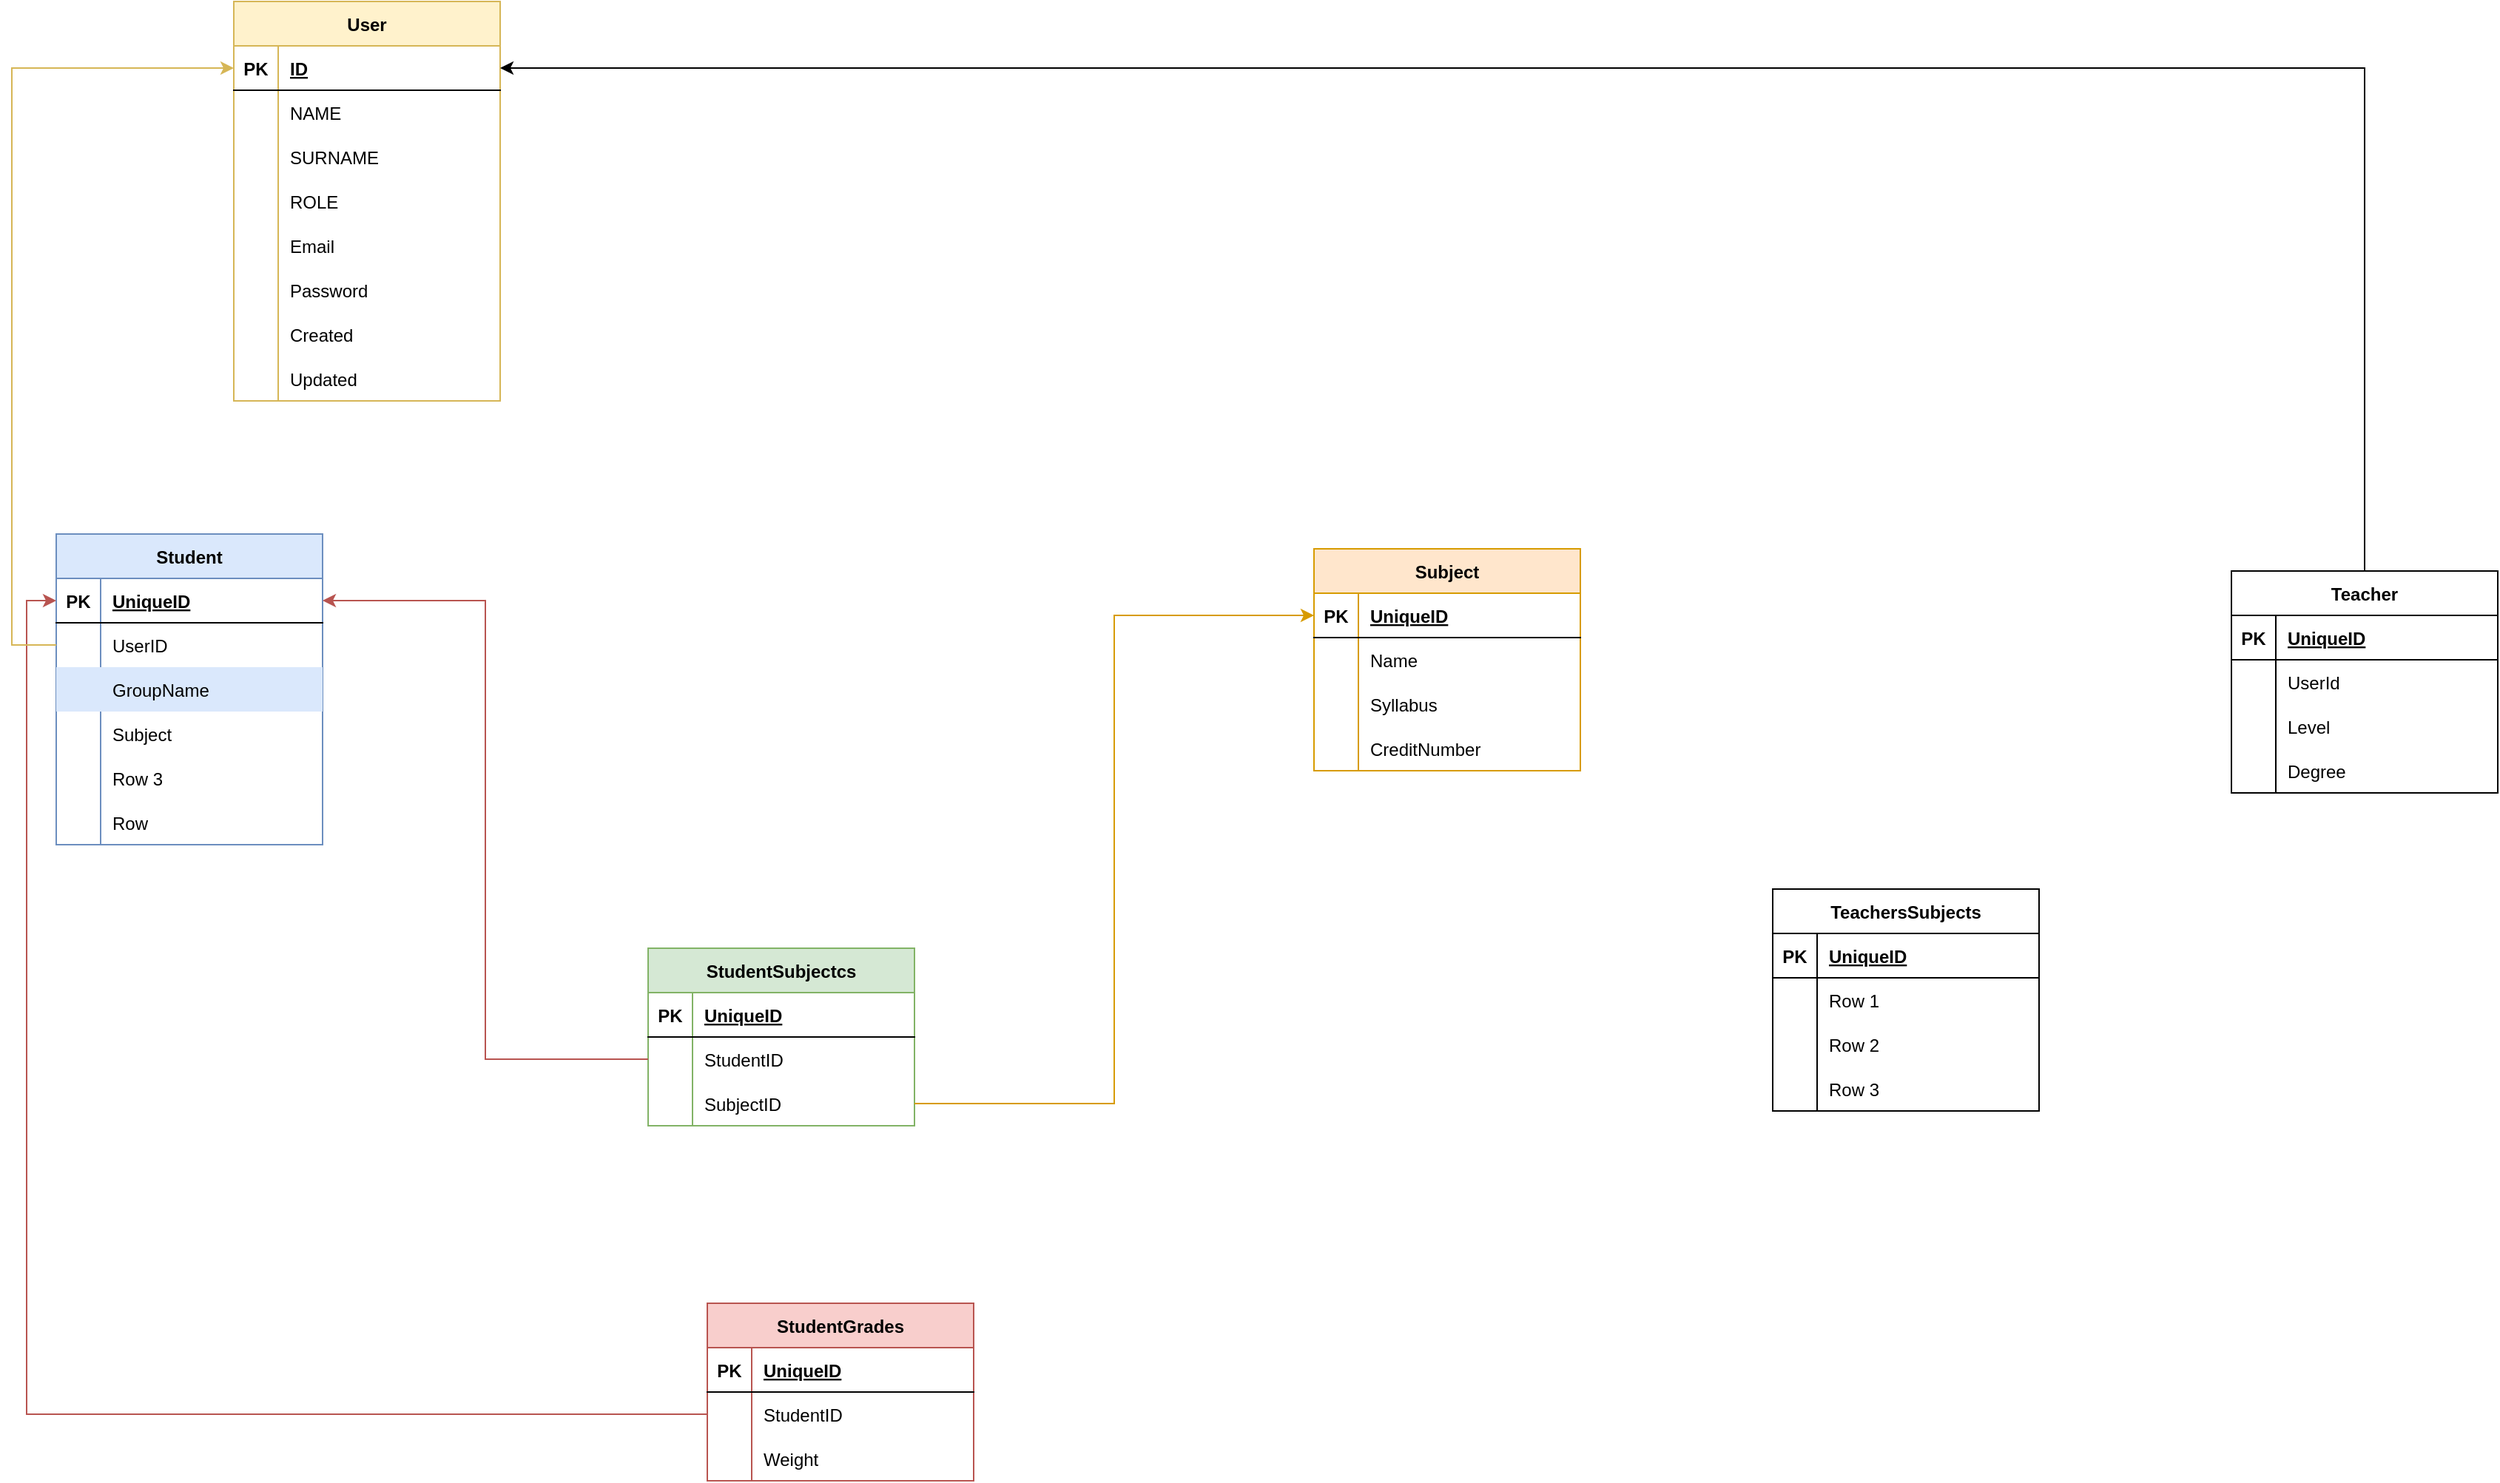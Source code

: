 <mxfile version="20.8.13" type="github">
  <diagram id="wFE0QG_FPsp0jaGvCLVb" name="Page-1">
    <mxGraphModel dx="1984" dy="671" grid="1" gridSize="10" guides="1" tooltips="1" connect="1" arrows="1" fold="1" page="1" pageScale="1" pageWidth="850" pageHeight="1100" math="0" shadow="0">
      <root>
        <mxCell id="0" />
        <mxCell id="1" parent="0" />
        <mxCell id="scC6NIcX6OEEt8FIwZr8-15" value="User" style="shape=table;startSize=30;container=1;collapsible=1;childLayout=tableLayout;fixedRows=1;rowLines=0;fontStyle=1;align=center;resizeLast=1;fillColor=#fff2cc;strokeColor=#d6b656;" vertex="1" parent="1">
          <mxGeometry x="120" y="40" width="180" height="270" as="geometry" />
        </mxCell>
        <mxCell id="scC6NIcX6OEEt8FIwZr8-16" value="" style="shape=tableRow;horizontal=0;startSize=0;swimlaneHead=0;swimlaneBody=0;fillColor=none;collapsible=0;dropTarget=0;points=[[0,0.5],[1,0.5]];portConstraint=eastwest;top=0;left=0;right=0;bottom=1;" vertex="1" parent="scC6NIcX6OEEt8FIwZr8-15">
          <mxGeometry y="30" width="180" height="30" as="geometry" />
        </mxCell>
        <mxCell id="scC6NIcX6OEEt8FIwZr8-17" value="PK" style="shape=partialRectangle;connectable=0;fillColor=none;top=0;left=0;bottom=0;right=0;fontStyle=1;overflow=hidden;" vertex="1" parent="scC6NIcX6OEEt8FIwZr8-16">
          <mxGeometry width="30" height="30" as="geometry">
            <mxRectangle width="30" height="30" as="alternateBounds" />
          </mxGeometry>
        </mxCell>
        <mxCell id="scC6NIcX6OEEt8FIwZr8-18" value="ID" style="shape=partialRectangle;connectable=0;fillColor=none;top=0;left=0;bottom=0;right=0;align=left;spacingLeft=6;fontStyle=5;overflow=hidden;" vertex="1" parent="scC6NIcX6OEEt8FIwZr8-16">
          <mxGeometry x="30" width="150" height="30" as="geometry">
            <mxRectangle width="150" height="30" as="alternateBounds" />
          </mxGeometry>
        </mxCell>
        <mxCell id="scC6NIcX6OEEt8FIwZr8-19" value="" style="shape=tableRow;horizontal=0;startSize=0;swimlaneHead=0;swimlaneBody=0;fillColor=none;collapsible=0;dropTarget=0;points=[[0,0.5],[1,0.5]];portConstraint=eastwest;top=0;left=0;right=0;bottom=0;" vertex="1" parent="scC6NIcX6OEEt8FIwZr8-15">
          <mxGeometry y="60" width="180" height="30" as="geometry" />
        </mxCell>
        <mxCell id="scC6NIcX6OEEt8FIwZr8-20" value="" style="shape=partialRectangle;connectable=0;fillColor=none;top=0;left=0;bottom=0;right=0;editable=1;overflow=hidden;" vertex="1" parent="scC6NIcX6OEEt8FIwZr8-19">
          <mxGeometry width="30" height="30" as="geometry">
            <mxRectangle width="30" height="30" as="alternateBounds" />
          </mxGeometry>
        </mxCell>
        <mxCell id="scC6NIcX6OEEt8FIwZr8-21" value="NAME" style="shape=partialRectangle;connectable=0;fillColor=none;top=0;left=0;bottom=0;right=0;align=left;spacingLeft=6;overflow=hidden;" vertex="1" parent="scC6NIcX6OEEt8FIwZr8-19">
          <mxGeometry x="30" width="150" height="30" as="geometry">
            <mxRectangle width="150" height="30" as="alternateBounds" />
          </mxGeometry>
        </mxCell>
        <mxCell id="scC6NIcX6OEEt8FIwZr8-22" value="" style="shape=tableRow;horizontal=0;startSize=0;swimlaneHead=0;swimlaneBody=0;fillColor=none;collapsible=0;dropTarget=0;points=[[0,0.5],[1,0.5]];portConstraint=eastwest;top=0;left=0;right=0;bottom=0;" vertex="1" parent="scC6NIcX6OEEt8FIwZr8-15">
          <mxGeometry y="90" width="180" height="30" as="geometry" />
        </mxCell>
        <mxCell id="scC6NIcX6OEEt8FIwZr8-23" value="" style="shape=partialRectangle;connectable=0;fillColor=none;top=0;left=0;bottom=0;right=0;editable=1;overflow=hidden;" vertex="1" parent="scC6NIcX6OEEt8FIwZr8-22">
          <mxGeometry width="30" height="30" as="geometry">
            <mxRectangle width="30" height="30" as="alternateBounds" />
          </mxGeometry>
        </mxCell>
        <mxCell id="scC6NIcX6OEEt8FIwZr8-24" value="SURNAME" style="shape=partialRectangle;connectable=0;fillColor=none;top=0;left=0;bottom=0;right=0;align=left;spacingLeft=6;overflow=hidden;" vertex="1" parent="scC6NIcX6OEEt8FIwZr8-22">
          <mxGeometry x="30" width="150" height="30" as="geometry">
            <mxRectangle width="150" height="30" as="alternateBounds" />
          </mxGeometry>
        </mxCell>
        <mxCell id="scC6NIcX6OEEt8FIwZr8-25" value="" style="shape=tableRow;horizontal=0;startSize=0;swimlaneHead=0;swimlaneBody=0;fillColor=none;collapsible=0;dropTarget=0;points=[[0,0.5],[1,0.5]];portConstraint=eastwest;top=0;left=0;right=0;bottom=0;" vertex="1" parent="scC6NIcX6OEEt8FIwZr8-15">
          <mxGeometry y="120" width="180" height="30" as="geometry" />
        </mxCell>
        <mxCell id="scC6NIcX6OEEt8FIwZr8-26" value="" style="shape=partialRectangle;connectable=0;fillColor=none;top=0;left=0;bottom=0;right=0;editable=1;overflow=hidden;" vertex="1" parent="scC6NIcX6OEEt8FIwZr8-25">
          <mxGeometry width="30" height="30" as="geometry">
            <mxRectangle width="30" height="30" as="alternateBounds" />
          </mxGeometry>
        </mxCell>
        <mxCell id="scC6NIcX6OEEt8FIwZr8-27" value="ROLE" style="shape=partialRectangle;connectable=0;fillColor=none;top=0;left=0;bottom=0;right=0;align=left;spacingLeft=6;overflow=hidden;" vertex="1" parent="scC6NIcX6OEEt8FIwZr8-25">
          <mxGeometry x="30" width="150" height="30" as="geometry">
            <mxRectangle width="150" height="30" as="alternateBounds" />
          </mxGeometry>
        </mxCell>
        <mxCell id="scC6NIcX6OEEt8FIwZr8-59" value="" style="shape=tableRow;horizontal=0;startSize=0;swimlaneHead=0;swimlaneBody=0;fillColor=none;collapsible=0;dropTarget=0;points=[[0,0.5],[1,0.5]];portConstraint=eastwest;top=0;left=0;right=0;bottom=0;" vertex="1" parent="scC6NIcX6OEEt8FIwZr8-15">
          <mxGeometry y="150" width="180" height="30" as="geometry" />
        </mxCell>
        <mxCell id="scC6NIcX6OEEt8FIwZr8-60" value="" style="shape=partialRectangle;connectable=0;fillColor=none;top=0;left=0;bottom=0;right=0;editable=1;overflow=hidden;" vertex="1" parent="scC6NIcX6OEEt8FIwZr8-59">
          <mxGeometry width="30" height="30" as="geometry">
            <mxRectangle width="30" height="30" as="alternateBounds" />
          </mxGeometry>
        </mxCell>
        <mxCell id="scC6NIcX6OEEt8FIwZr8-61" value="Email" style="shape=partialRectangle;connectable=0;fillColor=none;top=0;left=0;bottom=0;right=0;align=left;spacingLeft=6;overflow=hidden;" vertex="1" parent="scC6NIcX6OEEt8FIwZr8-59">
          <mxGeometry x="30" width="150" height="30" as="geometry">
            <mxRectangle width="150" height="30" as="alternateBounds" />
          </mxGeometry>
        </mxCell>
        <mxCell id="scC6NIcX6OEEt8FIwZr8-55" value="" style="shape=tableRow;horizontal=0;startSize=0;swimlaneHead=0;swimlaneBody=0;fillColor=none;collapsible=0;dropTarget=0;points=[[0,0.5],[1,0.5]];portConstraint=eastwest;top=0;left=0;right=0;bottom=0;" vertex="1" parent="scC6NIcX6OEEt8FIwZr8-15">
          <mxGeometry y="180" width="180" height="30" as="geometry" />
        </mxCell>
        <mxCell id="scC6NIcX6OEEt8FIwZr8-56" value="" style="shape=partialRectangle;connectable=0;fillColor=none;top=0;left=0;bottom=0;right=0;editable=1;overflow=hidden;" vertex="1" parent="scC6NIcX6OEEt8FIwZr8-55">
          <mxGeometry width="30" height="30" as="geometry">
            <mxRectangle width="30" height="30" as="alternateBounds" />
          </mxGeometry>
        </mxCell>
        <mxCell id="scC6NIcX6OEEt8FIwZr8-57" value="Password" style="shape=partialRectangle;connectable=0;fillColor=none;top=0;left=0;bottom=0;right=0;align=left;spacingLeft=6;overflow=hidden;" vertex="1" parent="scC6NIcX6OEEt8FIwZr8-55">
          <mxGeometry x="30" width="150" height="30" as="geometry">
            <mxRectangle width="150" height="30" as="alternateBounds" />
          </mxGeometry>
        </mxCell>
        <mxCell id="scC6NIcX6OEEt8FIwZr8-63" value="" style="shape=tableRow;horizontal=0;startSize=0;swimlaneHead=0;swimlaneBody=0;fillColor=none;collapsible=0;dropTarget=0;points=[[0,0.5],[1,0.5]];portConstraint=eastwest;top=0;left=0;right=0;bottom=0;" vertex="1" parent="scC6NIcX6OEEt8FIwZr8-15">
          <mxGeometry y="210" width="180" height="30" as="geometry" />
        </mxCell>
        <mxCell id="scC6NIcX6OEEt8FIwZr8-64" value="" style="shape=partialRectangle;connectable=0;fillColor=none;top=0;left=0;bottom=0;right=0;editable=1;overflow=hidden;" vertex="1" parent="scC6NIcX6OEEt8FIwZr8-63">
          <mxGeometry width="30" height="30" as="geometry">
            <mxRectangle width="30" height="30" as="alternateBounds" />
          </mxGeometry>
        </mxCell>
        <mxCell id="scC6NIcX6OEEt8FIwZr8-65" value="Created" style="shape=partialRectangle;connectable=0;fillColor=none;top=0;left=0;bottom=0;right=0;align=left;spacingLeft=6;overflow=hidden;" vertex="1" parent="scC6NIcX6OEEt8FIwZr8-63">
          <mxGeometry x="30" width="150" height="30" as="geometry">
            <mxRectangle width="150" height="30" as="alternateBounds" />
          </mxGeometry>
        </mxCell>
        <mxCell id="scC6NIcX6OEEt8FIwZr8-67" value="" style="shape=tableRow;horizontal=0;startSize=0;swimlaneHead=0;swimlaneBody=0;fillColor=none;collapsible=0;dropTarget=0;points=[[0,0.5],[1,0.5]];portConstraint=eastwest;top=0;left=0;right=0;bottom=0;" vertex="1" parent="scC6NIcX6OEEt8FIwZr8-15">
          <mxGeometry y="240" width="180" height="30" as="geometry" />
        </mxCell>
        <mxCell id="scC6NIcX6OEEt8FIwZr8-68" value="" style="shape=partialRectangle;connectable=0;fillColor=none;top=0;left=0;bottom=0;right=0;editable=1;overflow=hidden;" vertex="1" parent="scC6NIcX6OEEt8FIwZr8-67">
          <mxGeometry width="30" height="30" as="geometry">
            <mxRectangle width="30" height="30" as="alternateBounds" />
          </mxGeometry>
        </mxCell>
        <mxCell id="scC6NIcX6OEEt8FIwZr8-69" value="Updated" style="shape=partialRectangle;connectable=0;fillColor=none;top=0;left=0;bottom=0;right=0;align=left;spacingLeft=6;overflow=hidden;" vertex="1" parent="scC6NIcX6OEEt8FIwZr8-67">
          <mxGeometry x="30" width="150" height="30" as="geometry">
            <mxRectangle width="150" height="30" as="alternateBounds" />
          </mxGeometry>
        </mxCell>
        <mxCell id="scC6NIcX6OEEt8FIwZr8-28" value="Student" style="shape=table;startSize=30;container=1;collapsible=1;childLayout=tableLayout;fixedRows=1;rowLines=0;fontStyle=1;align=center;resizeLast=1;fillColor=#dae8fc;strokeColor=#6c8ebf;" vertex="1" parent="1">
          <mxGeometry y="400" width="180" height="210" as="geometry" />
        </mxCell>
        <mxCell id="scC6NIcX6OEEt8FIwZr8-29" value="" style="shape=tableRow;horizontal=0;startSize=0;swimlaneHead=0;swimlaneBody=0;fillColor=none;collapsible=0;dropTarget=0;points=[[0,0.5],[1,0.5]];portConstraint=eastwest;top=0;left=0;right=0;bottom=1;" vertex="1" parent="scC6NIcX6OEEt8FIwZr8-28">
          <mxGeometry y="30" width="180" height="30" as="geometry" />
        </mxCell>
        <mxCell id="scC6NIcX6OEEt8FIwZr8-30" value="PK" style="shape=partialRectangle;connectable=0;fillColor=none;top=0;left=0;bottom=0;right=0;fontStyle=1;overflow=hidden;" vertex="1" parent="scC6NIcX6OEEt8FIwZr8-29">
          <mxGeometry width="30" height="30" as="geometry">
            <mxRectangle width="30" height="30" as="alternateBounds" />
          </mxGeometry>
        </mxCell>
        <mxCell id="scC6NIcX6OEEt8FIwZr8-31" value="UniqueID" style="shape=partialRectangle;connectable=0;fillColor=none;top=0;left=0;bottom=0;right=0;align=left;spacingLeft=6;fontStyle=5;overflow=hidden;" vertex="1" parent="scC6NIcX6OEEt8FIwZr8-29">
          <mxGeometry x="30" width="150" height="30" as="geometry">
            <mxRectangle width="150" height="30" as="alternateBounds" />
          </mxGeometry>
        </mxCell>
        <mxCell id="scC6NIcX6OEEt8FIwZr8-118" value="" style="shape=tableRow;horizontal=0;startSize=0;swimlaneHead=0;swimlaneBody=0;fillColor=none;collapsible=0;dropTarget=0;points=[[0,0.5],[1,0.5]];portConstraint=eastwest;top=0;left=0;right=0;bottom=0;" vertex="1" parent="scC6NIcX6OEEt8FIwZr8-28">
          <mxGeometry y="60" width="180" height="30" as="geometry" />
        </mxCell>
        <mxCell id="scC6NIcX6OEEt8FIwZr8-119" value="" style="shape=partialRectangle;connectable=0;fillColor=none;top=0;left=0;bottom=0;right=0;editable=1;overflow=hidden;" vertex="1" parent="scC6NIcX6OEEt8FIwZr8-118">
          <mxGeometry width="30" height="30" as="geometry">
            <mxRectangle width="30" height="30" as="alternateBounds" />
          </mxGeometry>
        </mxCell>
        <mxCell id="scC6NIcX6OEEt8FIwZr8-120" value="UserID" style="shape=partialRectangle;connectable=0;fillColor=none;top=0;left=0;bottom=0;right=0;align=left;spacingLeft=6;overflow=hidden;" vertex="1" parent="scC6NIcX6OEEt8FIwZr8-118">
          <mxGeometry x="30" width="150" height="30" as="geometry">
            <mxRectangle width="150" height="30" as="alternateBounds" />
          </mxGeometry>
        </mxCell>
        <mxCell id="scC6NIcX6OEEt8FIwZr8-32" value="" style="shape=tableRow;horizontal=0;startSize=0;swimlaneHead=0;swimlaneBody=0;fillColor=#dae8fc;collapsible=0;dropTarget=0;points=[[0,0.5],[1,0.5]];portConstraint=eastwest;top=0;left=0;right=0;bottom=0;strokeColor=#6c8ebf;" vertex="1" parent="scC6NIcX6OEEt8FIwZr8-28">
          <mxGeometry y="90" width="180" height="30" as="geometry" />
        </mxCell>
        <mxCell id="scC6NIcX6OEEt8FIwZr8-33" value="" style="shape=partialRectangle;connectable=0;fillColor=none;top=0;left=0;bottom=0;right=0;editable=1;overflow=hidden;" vertex="1" parent="scC6NIcX6OEEt8FIwZr8-32">
          <mxGeometry width="30" height="30" as="geometry">
            <mxRectangle width="30" height="30" as="alternateBounds" />
          </mxGeometry>
        </mxCell>
        <mxCell id="scC6NIcX6OEEt8FIwZr8-34" value="GroupName" style="shape=partialRectangle;connectable=0;fillColor=none;top=0;left=0;bottom=0;right=0;align=left;spacingLeft=6;overflow=hidden;" vertex="1" parent="scC6NIcX6OEEt8FIwZr8-32">
          <mxGeometry x="30" width="150" height="30" as="geometry">
            <mxRectangle width="150" height="30" as="alternateBounds" />
          </mxGeometry>
        </mxCell>
        <mxCell id="scC6NIcX6OEEt8FIwZr8-35" value="" style="shape=tableRow;horizontal=0;startSize=0;swimlaneHead=0;swimlaneBody=0;fillColor=none;collapsible=0;dropTarget=0;points=[[0,0.5],[1,0.5]];portConstraint=eastwest;top=0;left=0;right=0;bottom=0;" vertex="1" parent="scC6NIcX6OEEt8FIwZr8-28">
          <mxGeometry y="120" width="180" height="30" as="geometry" />
        </mxCell>
        <mxCell id="scC6NIcX6OEEt8FIwZr8-36" value="" style="shape=partialRectangle;connectable=0;fillColor=none;top=0;left=0;bottom=0;right=0;editable=1;overflow=hidden;" vertex="1" parent="scC6NIcX6OEEt8FIwZr8-35">
          <mxGeometry width="30" height="30" as="geometry">
            <mxRectangle width="30" height="30" as="alternateBounds" />
          </mxGeometry>
        </mxCell>
        <mxCell id="scC6NIcX6OEEt8FIwZr8-37" value="Subject" style="shape=partialRectangle;connectable=0;fillColor=none;top=0;left=0;bottom=0;right=0;align=left;spacingLeft=6;overflow=hidden;" vertex="1" parent="scC6NIcX6OEEt8FIwZr8-35">
          <mxGeometry x="30" width="150" height="30" as="geometry">
            <mxRectangle width="150" height="30" as="alternateBounds" />
          </mxGeometry>
        </mxCell>
        <mxCell id="scC6NIcX6OEEt8FIwZr8-38" value="" style="shape=tableRow;horizontal=0;startSize=0;swimlaneHead=0;swimlaneBody=0;fillColor=none;collapsible=0;dropTarget=0;points=[[0,0.5],[1,0.5]];portConstraint=eastwest;top=0;left=0;right=0;bottom=0;" vertex="1" parent="scC6NIcX6OEEt8FIwZr8-28">
          <mxGeometry y="150" width="180" height="30" as="geometry" />
        </mxCell>
        <mxCell id="scC6NIcX6OEEt8FIwZr8-39" value="" style="shape=partialRectangle;connectable=0;fillColor=none;top=0;left=0;bottom=0;right=0;editable=1;overflow=hidden;" vertex="1" parent="scC6NIcX6OEEt8FIwZr8-38">
          <mxGeometry width="30" height="30" as="geometry">
            <mxRectangle width="30" height="30" as="alternateBounds" />
          </mxGeometry>
        </mxCell>
        <mxCell id="scC6NIcX6OEEt8FIwZr8-40" value="Row 3" style="shape=partialRectangle;connectable=0;fillColor=none;top=0;left=0;bottom=0;right=0;align=left;spacingLeft=6;overflow=hidden;" vertex="1" parent="scC6NIcX6OEEt8FIwZr8-38">
          <mxGeometry x="30" width="150" height="30" as="geometry">
            <mxRectangle width="150" height="30" as="alternateBounds" />
          </mxGeometry>
        </mxCell>
        <mxCell id="scC6NIcX6OEEt8FIwZr8-71" value="" style="shape=tableRow;horizontal=0;startSize=0;swimlaneHead=0;swimlaneBody=0;fillColor=none;collapsible=0;dropTarget=0;points=[[0,0.5],[1,0.5]];portConstraint=eastwest;top=0;left=0;right=0;bottom=0;" vertex="1" parent="scC6NIcX6OEEt8FIwZr8-28">
          <mxGeometry y="180" width="180" height="30" as="geometry" />
        </mxCell>
        <mxCell id="scC6NIcX6OEEt8FIwZr8-72" value="" style="shape=partialRectangle;connectable=0;fillColor=none;top=0;left=0;bottom=0;right=0;editable=1;overflow=hidden;" vertex="1" parent="scC6NIcX6OEEt8FIwZr8-71">
          <mxGeometry width="30" height="30" as="geometry">
            <mxRectangle width="30" height="30" as="alternateBounds" />
          </mxGeometry>
        </mxCell>
        <mxCell id="scC6NIcX6OEEt8FIwZr8-73" value="Row" style="shape=partialRectangle;connectable=0;fillColor=none;top=0;left=0;bottom=0;right=0;align=left;spacingLeft=6;overflow=hidden;" vertex="1" parent="scC6NIcX6OEEt8FIwZr8-71">
          <mxGeometry x="30" width="150" height="30" as="geometry">
            <mxRectangle width="150" height="30" as="alternateBounds" />
          </mxGeometry>
        </mxCell>
        <mxCell id="scC6NIcX6OEEt8FIwZr8-74" value="Subject" style="shape=table;startSize=30;container=1;collapsible=1;childLayout=tableLayout;fixedRows=1;rowLines=0;fontStyle=1;align=center;resizeLast=1;fillColor=#ffe6cc;strokeColor=#d79b00;" vertex="1" parent="1">
          <mxGeometry x="850" y="410" width="180" height="150" as="geometry" />
        </mxCell>
        <mxCell id="scC6NIcX6OEEt8FIwZr8-75" value="" style="shape=tableRow;horizontal=0;startSize=0;swimlaneHead=0;swimlaneBody=0;fillColor=none;collapsible=0;dropTarget=0;points=[[0,0.5],[1,0.5]];portConstraint=eastwest;top=0;left=0;right=0;bottom=1;" vertex="1" parent="scC6NIcX6OEEt8FIwZr8-74">
          <mxGeometry y="30" width="180" height="30" as="geometry" />
        </mxCell>
        <mxCell id="scC6NIcX6OEEt8FIwZr8-76" value="PK" style="shape=partialRectangle;connectable=0;fillColor=none;top=0;left=0;bottom=0;right=0;fontStyle=1;overflow=hidden;" vertex="1" parent="scC6NIcX6OEEt8FIwZr8-75">
          <mxGeometry width="30" height="30" as="geometry">
            <mxRectangle width="30" height="30" as="alternateBounds" />
          </mxGeometry>
        </mxCell>
        <mxCell id="scC6NIcX6OEEt8FIwZr8-77" value="UniqueID" style="shape=partialRectangle;connectable=0;fillColor=none;top=0;left=0;bottom=0;right=0;align=left;spacingLeft=6;fontStyle=5;overflow=hidden;" vertex="1" parent="scC6NIcX6OEEt8FIwZr8-75">
          <mxGeometry x="30" width="150" height="30" as="geometry">
            <mxRectangle width="150" height="30" as="alternateBounds" />
          </mxGeometry>
        </mxCell>
        <mxCell id="scC6NIcX6OEEt8FIwZr8-78" value="" style="shape=tableRow;horizontal=0;startSize=0;swimlaneHead=0;swimlaneBody=0;fillColor=none;collapsible=0;dropTarget=0;points=[[0,0.5],[1,0.5]];portConstraint=eastwest;top=0;left=0;right=0;bottom=0;" vertex="1" parent="scC6NIcX6OEEt8FIwZr8-74">
          <mxGeometry y="60" width="180" height="30" as="geometry" />
        </mxCell>
        <mxCell id="scC6NIcX6OEEt8FIwZr8-79" value="" style="shape=partialRectangle;connectable=0;fillColor=none;top=0;left=0;bottom=0;right=0;editable=1;overflow=hidden;" vertex="1" parent="scC6NIcX6OEEt8FIwZr8-78">
          <mxGeometry width="30" height="30" as="geometry">
            <mxRectangle width="30" height="30" as="alternateBounds" />
          </mxGeometry>
        </mxCell>
        <mxCell id="scC6NIcX6OEEt8FIwZr8-80" value="Name" style="shape=partialRectangle;connectable=0;fillColor=none;top=0;left=0;bottom=0;right=0;align=left;spacingLeft=6;overflow=hidden;" vertex="1" parent="scC6NIcX6OEEt8FIwZr8-78">
          <mxGeometry x="30" width="150" height="30" as="geometry">
            <mxRectangle width="150" height="30" as="alternateBounds" />
          </mxGeometry>
        </mxCell>
        <mxCell id="scC6NIcX6OEEt8FIwZr8-81" value="" style="shape=tableRow;horizontal=0;startSize=0;swimlaneHead=0;swimlaneBody=0;fillColor=none;collapsible=0;dropTarget=0;points=[[0,0.5],[1,0.5]];portConstraint=eastwest;top=0;left=0;right=0;bottom=0;" vertex="1" parent="scC6NIcX6OEEt8FIwZr8-74">
          <mxGeometry y="90" width="180" height="30" as="geometry" />
        </mxCell>
        <mxCell id="scC6NIcX6OEEt8FIwZr8-82" value="" style="shape=partialRectangle;connectable=0;fillColor=none;top=0;left=0;bottom=0;right=0;editable=1;overflow=hidden;" vertex="1" parent="scC6NIcX6OEEt8FIwZr8-81">
          <mxGeometry width="30" height="30" as="geometry">
            <mxRectangle width="30" height="30" as="alternateBounds" />
          </mxGeometry>
        </mxCell>
        <mxCell id="scC6NIcX6OEEt8FIwZr8-83" value="Syllabus" style="shape=partialRectangle;connectable=0;fillColor=none;top=0;left=0;bottom=0;right=0;align=left;spacingLeft=6;overflow=hidden;" vertex="1" parent="scC6NIcX6OEEt8FIwZr8-81">
          <mxGeometry x="30" width="150" height="30" as="geometry">
            <mxRectangle width="150" height="30" as="alternateBounds" />
          </mxGeometry>
        </mxCell>
        <mxCell id="scC6NIcX6OEEt8FIwZr8-84" value="" style="shape=tableRow;horizontal=0;startSize=0;swimlaneHead=0;swimlaneBody=0;fillColor=none;collapsible=0;dropTarget=0;points=[[0,0.5],[1,0.5]];portConstraint=eastwest;top=0;left=0;right=0;bottom=0;" vertex="1" parent="scC6NIcX6OEEt8FIwZr8-74">
          <mxGeometry y="120" width="180" height="30" as="geometry" />
        </mxCell>
        <mxCell id="scC6NIcX6OEEt8FIwZr8-85" value="" style="shape=partialRectangle;connectable=0;fillColor=none;top=0;left=0;bottom=0;right=0;editable=1;overflow=hidden;" vertex="1" parent="scC6NIcX6OEEt8FIwZr8-84">
          <mxGeometry width="30" height="30" as="geometry">
            <mxRectangle width="30" height="30" as="alternateBounds" />
          </mxGeometry>
        </mxCell>
        <mxCell id="scC6NIcX6OEEt8FIwZr8-86" value="CreditNumber" style="shape=partialRectangle;connectable=0;fillColor=none;top=0;left=0;bottom=0;right=0;align=left;spacingLeft=6;overflow=hidden;" vertex="1" parent="scC6NIcX6OEEt8FIwZr8-84">
          <mxGeometry x="30" width="150" height="30" as="geometry">
            <mxRectangle width="150" height="30" as="alternateBounds" />
          </mxGeometry>
        </mxCell>
        <mxCell id="scC6NIcX6OEEt8FIwZr8-87" value="StudentSubjectcs" style="shape=table;startSize=30;container=1;collapsible=1;childLayout=tableLayout;fixedRows=1;rowLines=0;fontStyle=1;align=center;resizeLast=1;fillColor=#d5e8d4;strokeColor=#82b366;" vertex="1" parent="1">
          <mxGeometry x="400" y="680" width="180" height="120" as="geometry" />
        </mxCell>
        <mxCell id="scC6NIcX6OEEt8FIwZr8-88" value="" style="shape=tableRow;horizontal=0;startSize=0;swimlaneHead=0;swimlaneBody=0;fillColor=none;collapsible=0;dropTarget=0;points=[[0,0.5],[1,0.5]];portConstraint=eastwest;top=0;left=0;right=0;bottom=1;" vertex="1" parent="scC6NIcX6OEEt8FIwZr8-87">
          <mxGeometry y="30" width="180" height="30" as="geometry" />
        </mxCell>
        <mxCell id="scC6NIcX6OEEt8FIwZr8-89" value="PK" style="shape=partialRectangle;connectable=0;fillColor=none;top=0;left=0;bottom=0;right=0;fontStyle=1;overflow=hidden;" vertex="1" parent="scC6NIcX6OEEt8FIwZr8-88">
          <mxGeometry width="30" height="30" as="geometry">
            <mxRectangle width="30" height="30" as="alternateBounds" />
          </mxGeometry>
        </mxCell>
        <mxCell id="scC6NIcX6OEEt8FIwZr8-90" value="UniqueID" style="shape=partialRectangle;connectable=0;fillColor=none;top=0;left=0;bottom=0;right=0;align=left;spacingLeft=6;fontStyle=5;overflow=hidden;" vertex="1" parent="scC6NIcX6OEEt8FIwZr8-88">
          <mxGeometry x="30" width="150" height="30" as="geometry">
            <mxRectangle width="150" height="30" as="alternateBounds" />
          </mxGeometry>
        </mxCell>
        <mxCell id="scC6NIcX6OEEt8FIwZr8-91" value="" style="shape=tableRow;horizontal=0;startSize=0;swimlaneHead=0;swimlaneBody=0;fillColor=none;collapsible=0;dropTarget=0;points=[[0,0.5],[1,0.5]];portConstraint=eastwest;top=0;left=0;right=0;bottom=0;" vertex="1" parent="scC6NIcX6OEEt8FIwZr8-87">
          <mxGeometry y="60" width="180" height="30" as="geometry" />
        </mxCell>
        <mxCell id="scC6NIcX6OEEt8FIwZr8-92" value="" style="shape=partialRectangle;connectable=0;fillColor=none;top=0;left=0;bottom=0;right=0;editable=1;overflow=hidden;" vertex="1" parent="scC6NIcX6OEEt8FIwZr8-91">
          <mxGeometry width="30" height="30" as="geometry">
            <mxRectangle width="30" height="30" as="alternateBounds" />
          </mxGeometry>
        </mxCell>
        <mxCell id="scC6NIcX6OEEt8FIwZr8-93" value="StudentID" style="shape=partialRectangle;connectable=0;fillColor=none;top=0;left=0;bottom=0;right=0;align=left;spacingLeft=6;overflow=hidden;" vertex="1" parent="scC6NIcX6OEEt8FIwZr8-91">
          <mxGeometry x="30" width="150" height="30" as="geometry">
            <mxRectangle width="150" height="30" as="alternateBounds" />
          </mxGeometry>
        </mxCell>
        <mxCell id="scC6NIcX6OEEt8FIwZr8-94" value="" style="shape=tableRow;horizontal=0;startSize=0;swimlaneHead=0;swimlaneBody=0;fillColor=none;collapsible=0;dropTarget=0;points=[[0,0.5],[1,0.5]];portConstraint=eastwest;top=0;left=0;right=0;bottom=0;" vertex="1" parent="scC6NIcX6OEEt8FIwZr8-87">
          <mxGeometry y="90" width="180" height="30" as="geometry" />
        </mxCell>
        <mxCell id="scC6NIcX6OEEt8FIwZr8-95" value="" style="shape=partialRectangle;connectable=0;fillColor=none;top=0;left=0;bottom=0;right=0;editable=1;overflow=hidden;" vertex="1" parent="scC6NIcX6OEEt8FIwZr8-94">
          <mxGeometry width="30" height="30" as="geometry">
            <mxRectangle width="30" height="30" as="alternateBounds" />
          </mxGeometry>
        </mxCell>
        <mxCell id="scC6NIcX6OEEt8FIwZr8-96" value="SubjectID" style="shape=partialRectangle;connectable=0;fillColor=none;top=0;left=0;bottom=0;right=0;align=left;spacingLeft=6;overflow=hidden;" vertex="1" parent="scC6NIcX6OEEt8FIwZr8-94">
          <mxGeometry x="30" width="150" height="30" as="geometry">
            <mxRectangle width="150" height="30" as="alternateBounds" />
          </mxGeometry>
        </mxCell>
        <mxCell id="scC6NIcX6OEEt8FIwZr8-102" style="edgeStyle=orthogonalEdgeStyle;rounded=0;orthogonalLoop=1;jettySize=auto;html=1;entryX=1;entryY=0.5;entryDx=0;entryDy=0;fillColor=#f8cecc;strokeColor=#b85450;" edge="1" parent="1" source="scC6NIcX6OEEt8FIwZr8-91" target="scC6NIcX6OEEt8FIwZr8-29">
          <mxGeometry relative="1" as="geometry" />
        </mxCell>
        <mxCell id="scC6NIcX6OEEt8FIwZr8-103" style="edgeStyle=orthogonalEdgeStyle;rounded=0;orthogonalLoop=1;jettySize=auto;html=1;exitX=1;exitY=0.5;exitDx=0;exitDy=0;entryX=0;entryY=0.5;entryDx=0;entryDy=0;fillColor=#ffe6cc;strokeColor=#d79b00;" edge="1" parent="1" source="scC6NIcX6OEEt8FIwZr8-94" target="scC6NIcX6OEEt8FIwZr8-75">
          <mxGeometry relative="1" as="geometry" />
        </mxCell>
        <mxCell id="scC6NIcX6OEEt8FIwZr8-104" value="StudentGrades" style="shape=table;startSize=30;container=1;collapsible=1;childLayout=tableLayout;fixedRows=1;rowLines=0;fontStyle=1;align=center;resizeLast=1;fillColor=#f8cecc;strokeColor=#b85450;" vertex="1" parent="1">
          <mxGeometry x="440" y="920" width="180" height="120" as="geometry" />
        </mxCell>
        <mxCell id="scC6NIcX6OEEt8FIwZr8-105" value="" style="shape=tableRow;horizontal=0;startSize=0;swimlaneHead=0;swimlaneBody=0;fillColor=none;collapsible=0;dropTarget=0;points=[[0,0.5],[1,0.5]];portConstraint=eastwest;top=0;left=0;right=0;bottom=1;" vertex="1" parent="scC6NIcX6OEEt8FIwZr8-104">
          <mxGeometry y="30" width="180" height="30" as="geometry" />
        </mxCell>
        <mxCell id="scC6NIcX6OEEt8FIwZr8-106" value="PK" style="shape=partialRectangle;connectable=0;fillColor=none;top=0;left=0;bottom=0;right=0;fontStyle=1;overflow=hidden;" vertex="1" parent="scC6NIcX6OEEt8FIwZr8-105">
          <mxGeometry width="30" height="30" as="geometry">
            <mxRectangle width="30" height="30" as="alternateBounds" />
          </mxGeometry>
        </mxCell>
        <mxCell id="scC6NIcX6OEEt8FIwZr8-107" value="UniqueID" style="shape=partialRectangle;connectable=0;fillColor=none;top=0;left=0;bottom=0;right=0;align=left;spacingLeft=6;fontStyle=5;overflow=hidden;" vertex="1" parent="scC6NIcX6OEEt8FIwZr8-105">
          <mxGeometry x="30" width="150" height="30" as="geometry">
            <mxRectangle width="150" height="30" as="alternateBounds" />
          </mxGeometry>
        </mxCell>
        <mxCell id="scC6NIcX6OEEt8FIwZr8-108" value="" style="shape=tableRow;horizontal=0;startSize=0;swimlaneHead=0;swimlaneBody=0;fillColor=none;collapsible=0;dropTarget=0;points=[[0,0.5],[1,0.5]];portConstraint=eastwest;top=0;left=0;right=0;bottom=0;" vertex="1" parent="scC6NIcX6OEEt8FIwZr8-104">
          <mxGeometry y="60" width="180" height="30" as="geometry" />
        </mxCell>
        <mxCell id="scC6NIcX6OEEt8FIwZr8-109" value="" style="shape=partialRectangle;connectable=0;fillColor=none;top=0;left=0;bottom=0;right=0;editable=1;overflow=hidden;" vertex="1" parent="scC6NIcX6OEEt8FIwZr8-108">
          <mxGeometry width="30" height="30" as="geometry">
            <mxRectangle width="30" height="30" as="alternateBounds" />
          </mxGeometry>
        </mxCell>
        <mxCell id="scC6NIcX6OEEt8FIwZr8-110" value="StudentID" style="shape=partialRectangle;connectable=0;fillColor=none;top=0;left=0;bottom=0;right=0;align=left;spacingLeft=6;overflow=hidden;" vertex="1" parent="scC6NIcX6OEEt8FIwZr8-108">
          <mxGeometry x="30" width="150" height="30" as="geometry">
            <mxRectangle width="150" height="30" as="alternateBounds" />
          </mxGeometry>
        </mxCell>
        <mxCell id="scC6NIcX6OEEt8FIwZr8-111" value="" style="shape=tableRow;horizontal=0;startSize=0;swimlaneHead=0;swimlaneBody=0;fillColor=none;collapsible=0;dropTarget=0;points=[[0,0.5],[1,0.5]];portConstraint=eastwest;top=0;left=0;right=0;bottom=0;" vertex="1" parent="scC6NIcX6OEEt8FIwZr8-104">
          <mxGeometry y="90" width="180" height="30" as="geometry" />
        </mxCell>
        <mxCell id="scC6NIcX6OEEt8FIwZr8-112" value="" style="shape=partialRectangle;connectable=0;fillColor=none;top=0;left=0;bottom=0;right=0;editable=1;overflow=hidden;" vertex="1" parent="scC6NIcX6OEEt8FIwZr8-111">
          <mxGeometry width="30" height="30" as="geometry">
            <mxRectangle width="30" height="30" as="alternateBounds" />
          </mxGeometry>
        </mxCell>
        <mxCell id="scC6NIcX6OEEt8FIwZr8-113" value="Weight" style="shape=partialRectangle;connectable=0;fillColor=none;top=0;left=0;bottom=0;right=0;align=left;spacingLeft=6;overflow=hidden;" vertex="1" parent="scC6NIcX6OEEt8FIwZr8-111">
          <mxGeometry x="30" width="150" height="30" as="geometry">
            <mxRectangle width="150" height="30" as="alternateBounds" />
          </mxGeometry>
        </mxCell>
        <mxCell id="scC6NIcX6OEEt8FIwZr8-117" style="edgeStyle=orthogonalEdgeStyle;rounded=0;orthogonalLoop=1;jettySize=auto;html=1;entryX=0;entryY=0.5;entryDx=0;entryDy=0;fillColor=#f8cecc;strokeColor=#b85450;exitX=0;exitY=0.5;exitDx=0;exitDy=0;" edge="1" parent="1" source="scC6NIcX6OEEt8FIwZr8-108" target="scC6NIcX6OEEt8FIwZr8-29">
          <mxGeometry relative="1" as="geometry" />
        </mxCell>
        <mxCell id="scC6NIcX6OEEt8FIwZr8-121" style="edgeStyle=orthogonalEdgeStyle;rounded=0;orthogonalLoop=1;jettySize=auto;html=1;entryX=0;entryY=0.5;entryDx=0;entryDy=0;fillColor=#fff2cc;strokeColor=#d6b656;" edge="1" parent="1" source="scC6NIcX6OEEt8FIwZr8-118" target="scC6NIcX6OEEt8FIwZr8-16">
          <mxGeometry relative="1" as="geometry">
            <Array as="points">
              <mxPoint x="-30" y="475" />
              <mxPoint x="-30" y="85" />
            </Array>
          </mxGeometry>
        </mxCell>
        <mxCell id="scC6NIcX6OEEt8FIwZr8-163" style="edgeStyle=orthogonalEdgeStyle;rounded=0;orthogonalLoop=1;jettySize=auto;html=1;entryX=1;entryY=0.5;entryDx=0;entryDy=0;" edge="1" parent="1" source="scC6NIcX6OEEt8FIwZr8-150" target="scC6NIcX6OEEt8FIwZr8-16">
          <mxGeometry relative="1" as="geometry">
            <mxPoint x="-94.286" y="-150" as="targetPoint" />
          </mxGeometry>
        </mxCell>
        <mxCell id="scC6NIcX6OEEt8FIwZr8-150" value="Teacher" style="shape=table;startSize=30;container=1;collapsible=1;childLayout=tableLayout;fixedRows=1;rowLines=0;fontStyle=1;align=center;resizeLast=1;" vertex="1" parent="1">
          <mxGeometry x="1470" y="425" width="180" height="150" as="geometry" />
        </mxCell>
        <mxCell id="scC6NIcX6OEEt8FIwZr8-151" value="" style="shape=tableRow;horizontal=0;startSize=0;swimlaneHead=0;swimlaneBody=0;fillColor=none;collapsible=0;dropTarget=0;points=[[0,0.5],[1,0.5]];portConstraint=eastwest;top=0;left=0;right=0;bottom=1;" vertex="1" parent="scC6NIcX6OEEt8FIwZr8-150">
          <mxGeometry y="30" width="180" height="30" as="geometry" />
        </mxCell>
        <mxCell id="scC6NIcX6OEEt8FIwZr8-152" value="PK" style="shape=partialRectangle;connectable=0;fillColor=none;top=0;left=0;bottom=0;right=0;fontStyle=1;overflow=hidden;" vertex="1" parent="scC6NIcX6OEEt8FIwZr8-151">
          <mxGeometry width="30" height="30" as="geometry">
            <mxRectangle width="30" height="30" as="alternateBounds" />
          </mxGeometry>
        </mxCell>
        <mxCell id="scC6NIcX6OEEt8FIwZr8-153" value="UniqueID" style="shape=partialRectangle;connectable=0;fillColor=none;top=0;left=0;bottom=0;right=0;align=left;spacingLeft=6;fontStyle=5;overflow=hidden;" vertex="1" parent="scC6NIcX6OEEt8FIwZr8-151">
          <mxGeometry x="30" width="150" height="30" as="geometry">
            <mxRectangle width="150" height="30" as="alternateBounds" />
          </mxGeometry>
        </mxCell>
        <mxCell id="scC6NIcX6OEEt8FIwZr8-154" value="" style="shape=tableRow;horizontal=0;startSize=0;swimlaneHead=0;swimlaneBody=0;fillColor=none;collapsible=0;dropTarget=0;points=[[0,0.5],[1,0.5]];portConstraint=eastwest;top=0;left=0;right=0;bottom=0;" vertex="1" parent="scC6NIcX6OEEt8FIwZr8-150">
          <mxGeometry y="60" width="180" height="30" as="geometry" />
        </mxCell>
        <mxCell id="scC6NIcX6OEEt8FIwZr8-155" value="" style="shape=partialRectangle;connectable=0;fillColor=none;top=0;left=0;bottom=0;right=0;editable=1;overflow=hidden;" vertex="1" parent="scC6NIcX6OEEt8FIwZr8-154">
          <mxGeometry width="30" height="30" as="geometry">
            <mxRectangle width="30" height="30" as="alternateBounds" />
          </mxGeometry>
        </mxCell>
        <mxCell id="scC6NIcX6OEEt8FIwZr8-156" value="UserId" style="shape=partialRectangle;connectable=0;fillColor=none;top=0;left=0;bottom=0;right=0;align=left;spacingLeft=6;overflow=hidden;" vertex="1" parent="scC6NIcX6OEEt8FIwZr8-154">
          <mxGeometry x="30" width="150" height="30" as="geometry">
            <mxRectangle width="150" height="30" as="alternateBounds" />
          </mxGeometry>
        </mxCell>
        <mxCell id="scC6NIcX6OEEt8FIwZr8-157" value="" style="shape=tableRow;horizontal=0;startSize=0;swimlaneHead=0;swimlaneBody=0;fillColor=none;collapsible=0;dropTarget=0;points=[[0,0.5],[1,0.5]];portConstraint=eastwest;top=0;left=0;right=0;bottom=0;" vertex="1" parent="scC6NIcX6OEEt8FIwZr8-150">
          <mxGeometry y="90" width="180" height="30" as="geometry" />
        </mxCell>
        <mxCell id="scC6NIcX6OEEt8FIwZr8-158" value="" style="shape=partialRectangle;connectable=0;fillColor=none;top=0;left=0;bottom=0;right=0;editable=1;overflow=hidden;" vertex="1" parent="scC6NIcX6OEEt8FIwZr8-157">
          <mxGeometry width="30" height="30" as="geometry">
            <mxRectangle width="30" height="30" as="alternateBounds" />
          </mxGeometry>
        </mxCell>
        <mxCell id="scC6NIcX6OEEt8FIwZr8-159" value="Level" style="shape=partialRectangle;connectable=0;fillColor=none;top=0;left=0;bottom=0;right=0;align=left;spacingLeft=6;overflow=hidden;" vertex="1" parent="scC6NIcX6OEEt8FIwZr8-157">
          <mxGeometry x="30" width="150" height="30" as="geometry">
            <mxRectangle width="150" height="30" as="alternateBounds" />
          </mxGeometry>
        </mxCell>
        <mxCell id="scC6NIcX6OEEt8FIwZr8-160" value="" style="shape=tableRow;horizontal=0;startSize=0;swimlaneHead=0;swimlaneBody=0;fillColor=none;collapsible=0;dropTarget=0;points=[[0,0.5],[1,0.5]];portConstraint=eastwest;top=0;left=0;right=0;bottom=0;" vertex="1" parent="scC6NIcX6OEEt8FIwZr8-150">
          <mxGeometry y="120" width="180" height="30" as="geometry" />
        </mxCell>
        <mxCell id="scC6NIcX6OEEt8FIwZr8-161" value="" style="shape=partialRectangle;connectable=0;fillColor=none;top=0;left=0;bottom=0;right=0;editable=1;overflow=hidden;" vertex="1" parent="scC6NIcX6OEEt8FIwZr8-160">
          <mxGeometry width="30" height="30" as="geometry">
            <mxRectangle width="30" height="30" as="alternateBounds" />
          </mxGeometry>
        </mxCell>
        <mxCell id="scC6NIcX6OEEt8FIwZr8-162" value="Degree" style="shape=partialRectangle;connectable=0;fillColor=none;top=0;left=0;bottom=0;right=0;align=left;spacingLeft=6;overflow=hidden;" vertex="1" parent="scC6NIcX6OEEt8FIwZr8-160">
          <mxGeometry x="30" width="150" height="30" as="geometry">
            <mxRectangle width="150" height="30" as="alternateBounds" />
          </mxGeometry>
        </mxCell>
        <mxCell id="scC6NIcX6OEEt8FIwZr8-164" value="TeachersSubjects" style="shape=table;startSize=30;container=1;collapsible=1;childLayout=tableLayout;fixedRows=1;rowLines=0;fontStyle=1;align=center;resizeLast=1;" vertex="1" parent="1">
          <mxGeometry x="1160" y="640" width="180" height="150" as="geometry" />
        </mxCell>
        <mxCell id="scC6NIcX6OEEt8FIwZr8-165" value="" style="shape=tableRow;horizontal=0;startSize=0;swimlaneHead=0;swimlaneBody=0;fillColor=none;collapsible=0;dropTarget=0;points=[[0,0.5],[1,0.5]];portConstraint=eastwest;top=0;left=0;right=0;bottom=1;" vertex="1" parent="scC6NIcX6OEEt8FIwZr8-164">
          <mxGeometry y="30" width="180" height="30" as="geometry" />
        </mxCell>
        <mxCell id="scC6NIcX6OEEt8FIwZr8-166" value="PK" style="shape=partialRectangle;connectable=0;fillColor=none;top=0;left=0;bottom=0;right=0;fontStyle=1;overflow=hidden;" vertex="1" parent="scC6NIcX6OEEt8FIwZr8-165">
          <mxGeometry width="30" height="30" as="geometry">
            <mxRectangle width="30" height="30" as="alternateBounds" />
          </mxGeometry>
        </mxCell>
        <mxCell id="scC6NIcX6OEEt8FIwZr8-167" value="UniqueID" style="shape=partialRectangle;connectable=0;fillColor=none;top=0;left=0;bottom=0;right=0;align=left;spacingLeft=6;fontStyle=5;overflow=hidden;" vertex="1" parent="scC6NIcX6OEEt8FIwZr8-165">
          <mxGeometry x="30" width="150" height="30" as="geometry">
            <mxRectangle width="150" height="30" as="alternateBounds" />
          </mxGeometry>
        </mxCell>
        <mxCell id="scC6NIcX6OEEt8FIwZr8-168" value="" style="shape=tableRow;horizontal=0;startSize=0;swimlaneHead=0;swimlaneBody=0;fillColor=none;collapsible=0;dropTarget=0;points=[[0,0.5],[1,0.5]];portConstraint=eastwest;top=0;left=0;right=0;bottom=0;" vertex="1" parent="scC6NIcX6OEEt8FIwZr8-164">
          <mxGeometry y="60" width="180" height="30" as="geometry" />
        </mxCell>
        <mxCell id="scC6NIcX6OEEt8FIwZr8-169" value="" style="shape=partialRectangle;connectable=0;fillColor=none;top=0;left=0;bottom=0;right=0;editable=1;overflow=hidden;" vertex="1" parent="scC6NIcX6OEEt8FIwZr8-168">
          <mxGeometry width="30" height="30" as="geometry">
            <mxRectangle width="30" height="30" as="alternateBounds" />
          </mxGeometry>
        </mxCell>
        <mxCell id="scC6NIcX6OEEt8FIwZr8-170" value="Row 1" style="shape=partialRectangle;connectable=0;fillColor=none;top=0;left=0;bottom=0;right=0;align=left;spacingLeft=6;overflow=hidden;" vertex="1" parent="scC6NIcX6OEEt8FIwZr8-168">
          <mxGeometry x="30" width="150" height="30" as="geometry">
            <mxRectangle width="150" height="30" as="alternateBounds" />
          </mxGeometry>
        </mxCell>
        <mxCell id="scC6NIcX6OEEt8FIwZr8-171" value="" style="shape=tableRow;horizontal=0;startSize=0;swimlaneHead=0;swimlaneBody=0;fillColor=none;collapsible=0;dropTarget=0;points=[[0,0.5],[1,0.5]];portConstraint=eastwest;top=0;left=0;right=0;bottom=0;" vertex="1" parent="scC6NIcX6OEEt8FIwZr8-164">
          <mxGeometry y="90" width="180" height="30" as="geometry" />
        </mxCell>
        <mxCell id="scC6NIcX6OEEt8FIwZr8-172" value="" style="shape=partialRectangle;connectable=0;fillColor=none;top=0;left=0;bottom=0;right=0;editable=1;overflow=hidden;" vertex="1" parent="scC6NIcX6OEEt8FIwZr8-171">
          <mxGeometry width="30" height="30" as="geometry">
            <mxRectangle width="30" height="30" as="alternateBounds" />
          </mxGeometry>
        </mxCell>
        <mxCell id="scC6NIcX6OEEt8FIwZr8-173" value="Row 2" style="shape=partialRectangle;connectable=0;fillColor=none;top=0;left=0;bottom=0;right=0;align=left;spacingLeft=6;overflow=hidden;" vertex="1" parent="scC6NIcX6OEEt8FIwZr8-171">
          <mxGeometry x="30" width="150" height="30" as="geometry">
            <mxRectangle width="150" height="30" as="alternateBounds" />
          </mxGeometry>
        </mxCell>
        <mxCell id="scC6NIcX6OEEt8FIwZr8-174" value="" style="shape=tableRow;horizontal=0;startSize=0;swimlaneHead=0;swimlaneBody=0;fillColor=none;collapsible=0;dropTarget=0;points=[[0,0.5],[1,0.5]];portConstraint=eastwest;top=0;left=0;right=0;bottom=0;" vertex="1" parent="scC6NIcX6OEEt8FIwZr8-164">
          <mxGeometry y="120" width="180" height="30" as="geometry" />
        </mxCell>
        <mxCell id="scC6NIcX6OEEt8FIwZr8-175" value="" style="shape=partialRectangle;connectable=0;fillColor=none;top=0;left=0;bottom=0;right=0;editable=1;overflow=hidden;" vertex="1" parent="scC6NIcX6OEEt8FIwZr8-174">
          <mxGeometry width="30" height="30" as="geometry">
            <mxRectangle width="30" height="30" as="alternateBounds" />
          </mxGeometry>
        </mxCell>
        <mxCell id="scC6NIcX6OEEt8FIwZr8-176" value="Row 3" style="shape=partialRectangle;connectable=0;fillColor=none;top=0;left=0;bottom=0;right=0;align=left;spacingLeft=6;overflow=hidden;" vertex="1" parent="scC6NIcX6OEEt8FIwZr8-174">
          <mxGeometry x="30" width="150" height="30" as="geometry">
            <mxRectangle width="150" height="30" as="alternateBounds" />
          </mxGeometry>
        </mxCell>
      </root>
    </mxGraphModel>
  </diagram>
</mxfile>
